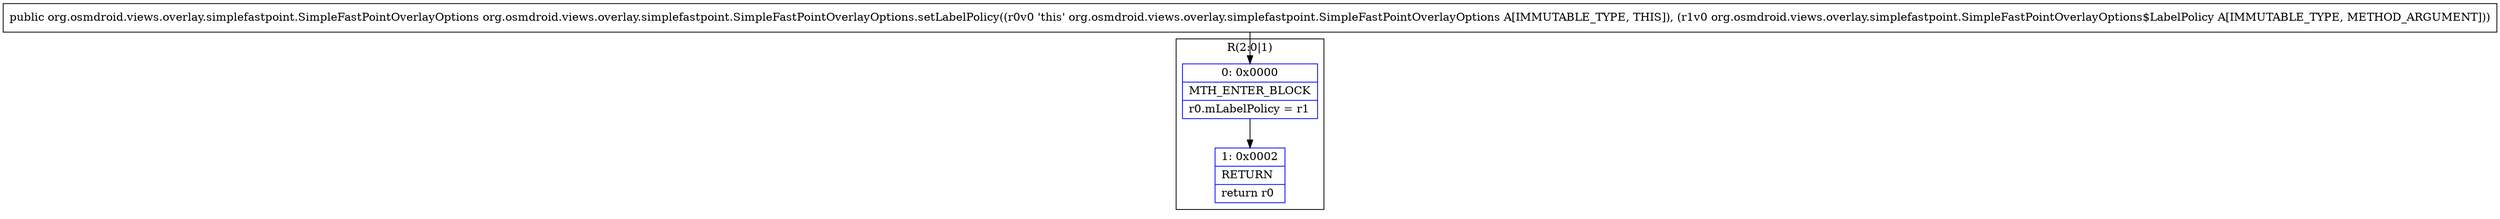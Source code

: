 digraph "CFG fororg.osmdroid.views.overlay.simplefastpoint.SimpleFastPointOverlayOptions.setLabelPolicy(Lorg\/osmdroid\/views\/overlay\/simplefastpoint\/SimpleFastPointOverlayOptions$LabelPolicy;)Lorg\/osmdroid\/views\/overlay\/simplefastpoint\/SimpleFastPointOverlayOptions;" {
subgraph cluster_Region_2106460105 {
label = "R(2:0|1)";
node [shape=record,color=blue];
Node_0 [shape=record,label="{0\:\ 0x0000|MTH_ENTER_BLOCK\l|r0.mLabelPolicy = r1\l}"];
Node_1 [shape=record,label="{1\:\ 0x0002|RETURN\l|return r0\l}"];
}
MethodNode[shape=record,label="{public org.osmdroid.views.overlay.simplefastpoint.SimpleFastPointOverlayOptions org.osmdroid.views.overlay.simplefastpoint.SimpleFastPointOverlayOptions.setLabelPolicy((r0v0 'this' org.osmdroid.views.overlay.simplefastpoint.SimpleFastPointOverlayOptions A[IMMUTABLE_TYPE, THIS]), (r1v0 org.osmdroid.views.overlay.simplefastpoint.SimpleFastPointOverlayOptions$LabelPolicy A[IMMUTABLE_TYPE, METHOD_ARGUMENT])) }"];
MethodNode -> Node_0;
Node_0 -> Node_1;
}

